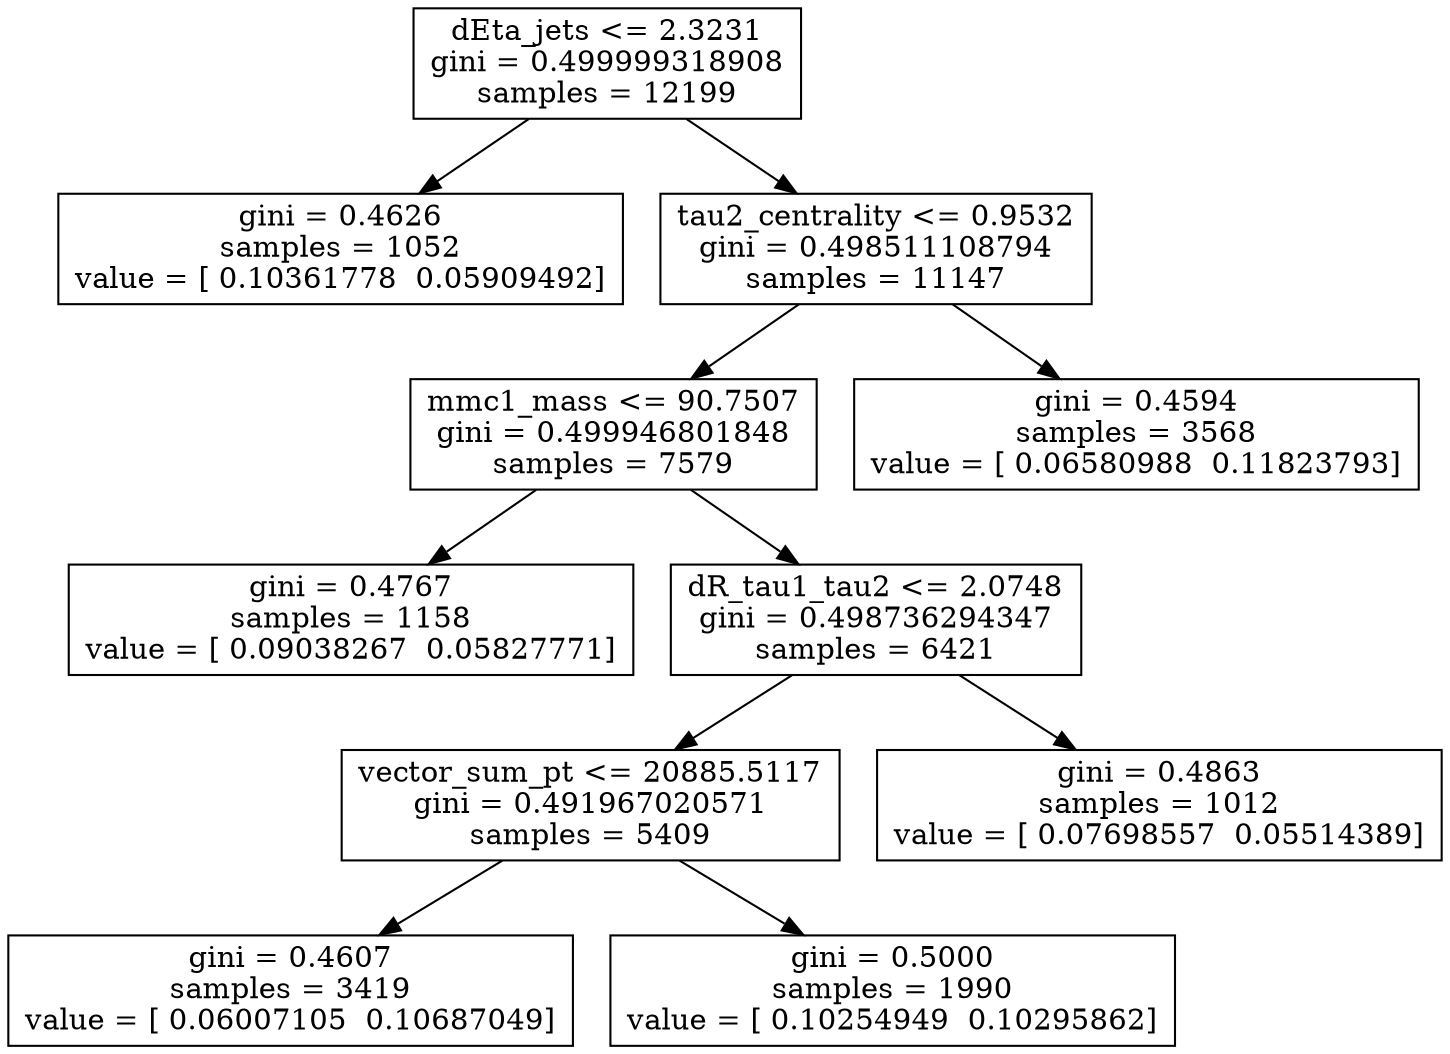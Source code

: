 digraph Tree {
0 [label="dEta_jets <= 2.3231\ngini = 0.499999318908\nsamples = 12199", shape="box"] ;
1 [label="gini = 0.4626\nsamples = 1052\nvalue = [ 0.10361778  0.05909492]", shape="box"] ;
0 -> 1 ;
2 [label="tau2_centrality <= 0.9532\ngini = 0.498511108794\nsamples = 11147", shape="box"] ;
0 -> 2 ;
3 [label="mmc1_mass <= 90.7507\ngini = 0.499946801848\nsamples = 7579", shape="box"] ;
2 -> 3 ;
4 [label="gini = 0.4767\nsamples = 1158\nvalue = [ 0.09038267  0.05827771]", shape="box"] ;
3 -> 4 ;
5 [label="dR_tau1_tau2 <= 2.0748\ngini = 0.498736294347\nsamples = 6421", shape="box"] ;
3 -> 5 ;
6 [label="vector_sum_pt <= 20885.5117\ngini = 0.491967020571\nsamples = 5409", shape="box"] ;
5 -> 6 ;
7 [label="gini = 0.4607\nsamples = 3419\nvalue = [ 0.06007105  0.10687049]", shape="box"] ;
6 -> 7 ;
8 [label="gini = 0.5000\nsamples = 1990\nvalue = [ 0.10254949  0.10295862]", shape="box"] ;
6 -> 8 ;
9 [label="gini = 0.4863\nsamples = 1012\nvalue = [ 0.07698557  0.05514389]", shape="box"] ;
5 -> 9 ;
10 [label="gini = 0.4594\nsamples = 3568\nvalue = [ 0.06580988  0.11823793]", shape="box"] ;
2 -> 10 ;
}